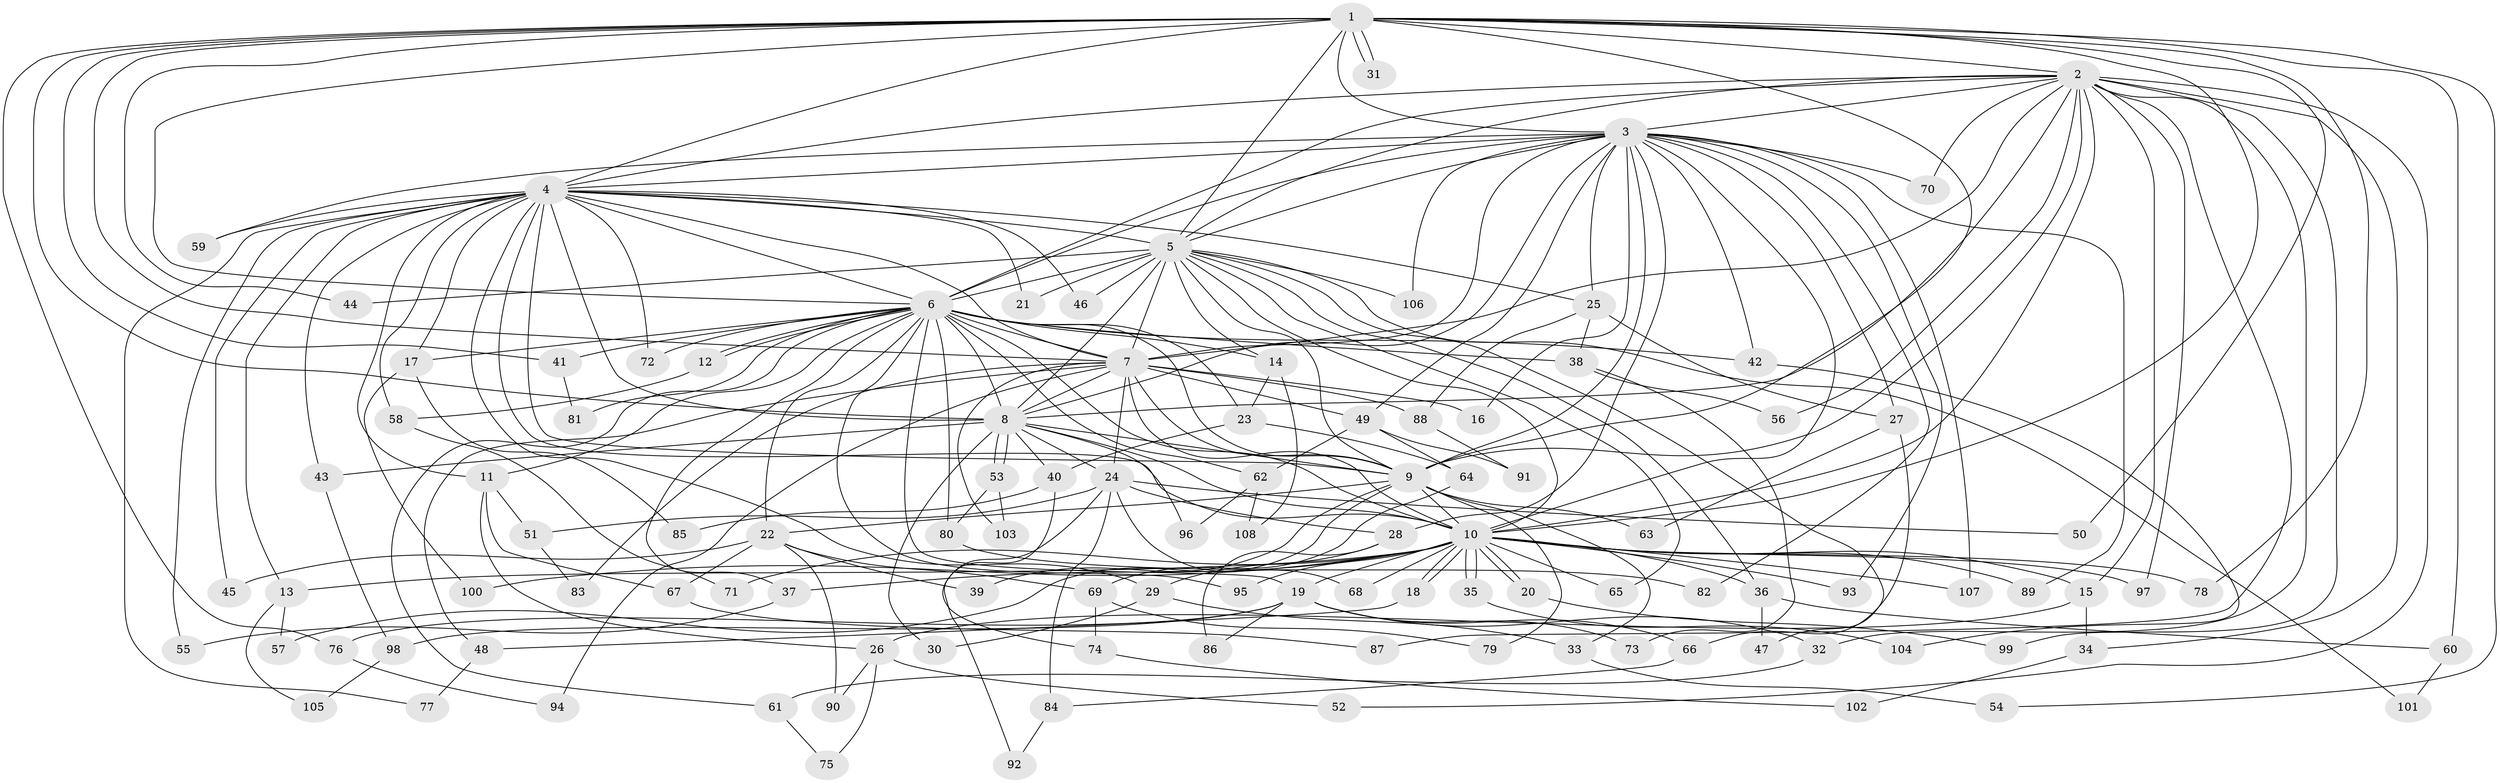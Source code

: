// coarse degree distribution, {15: 0.023255813953488372, 21: 0.023255813953488372, 20: 0.046511627906976744, 12: 0.046511627906976744, 22: 0.023255813953488372, 14: 0.023255813953488372, 11: 0.023255813953488372, 5: 0.09302325581395349, 3: 0.27906976744186046, 2: 0.2558139534883721, 8: 0.046511627906976744, 7: 0.023255813953488372, 4: 0.09302325581395349}
// Generated by graph-tools (version 1.1) at 2025/17/03/04/25 18:17:16]
// undirected, 108 vertices, 241 edges
graph export_dot {
graph [start="1"]
  node [color=gray90,style=filled];
  1;
  2;
  3;
  4;
  5;
  6;
  7;
  8;
  9;
  10;
  11;
  12;
  13;
  14;
  15;
  16;
  17;
  18;
  19;
  20;
  21;
  22;
  23;
  24;
  25;
  26;
  27;
  28;
  29;
  30;
  31;
  32;
  33;
  34;
  35;
  36;
  37;
  38;
  39;
  40;
  41;
  42;
  43;
  44;
  45;
  46;
  47;
  48;
  49;
  50;
  51;
  52;
  53;
  54;
  55;
  56;
  57;
  58;
  59;
  60;
  61;
  62;
  63;
  64;
  65;
  66;
  67;
  68;
  69;
  70;
  71;
  72;
  73;
  74;
  75;
  76;
  77;
  78;
  79;
  80;
  81;
  82;
  83;
  84;
  85;
  86;
  87;
  88;
  89;
  90;
  91;
  92;
  93;
  94;
  95;
  96;
  97;
  98;
  99;
  100;
  101;
  102;
  103;
  104;
  105;
  106;
  107;
  108;
  1 -- 2;
  1 -- 3;
  1 -- 4;
  1 -- 5;
  1 -- 6;
  1 -- 7;
  1 -- 8;
  1 -- 9;
  1 -- 10;
  1 -- 31;
  1 -- 31;
  1 -- 41;
  1 -- 44;
  1 -- 50;
  1 -- 54;
  1 -- 60;
  1 -- 76;
  1 -- 78;
  2 -- 3;
  2 -- 4;
  2 -- 5;
  2 -- 6;
  2 -- 7;
  2 -- 8;
  2 -- 9;
  2 -- 10;
  2 -- 15;
  2 -- 32;
  2 -- 34;
  2 -- 52;
  2 -- 56;
  2 -- 70;
  2 -- 87;
  2 -- 97;
  2 -- 99;
  3 -- 4;
  3 -- 5;
  3 -- 6;
  3 -- 7;
  3 -- 8;
  3 -- 9;
  3 -- 10;
  3 -- 16;
  3 -- 25;
  3 -- 27;
  3 -- 28;
  3 -- 42;
  3 -- 49;
  3 -- 59;
  3 -- 70;
  3 -- 82;
  3 -- 89;
  3 -- 93;
  3 -- 106;
  3 -- 107;
  4 -- 5;
  4 -- 6;
  4 -- 7;
  4 -- 8;
  4 -- 9;
  4 -- 10;
  4 -- 11;
  4 -- 13;
  4 -- 17;
  4 -- 21;
  4 -- 25;
  4 -- 29;
  4 -- 43;
  4 -- 45;
  4 -- 46;
  4 -- 55;
  4 -- 58;
  4 -- 59;
  4 -- 72;
  4 -- 77;
  5 -- 6;
  5 -- 7;
  5 -- 8;
  5 -- 9;
  5 -- 10;
  5 -- 14;
  5 -- 21;
  5 -- 36;
  5 -- 44;
  5 -- 46;
  5 -- 47;
  5 -- 65;
  5 -- 101;
  5 -- 106;
  6 -- 7;
  6 -- 8;
  6 -- 9;
  6 -- 10;
  6 -- 11;
  6 -- 12;
  6 -- 12;
  6 -- 14;
  6 -- 17;
  6 -- 19;
  6 -- 22;
  6 -- 23;
  6 -- 37;
  6 -- 38;
  6 -- 41;
  6 -- 42;
  6 -- 61;
  6 -- 62;
  6 -- 72;
  6 -- 80;
  6 -- 81;
  6 -- 95;
  7 -- 8;
  7 -- 9;
  7 -- 10;
  7 -- 16;
  7 -- 24;
  7 -- 48;
  7 -- 49;
  7 -- 83;
  7 -- 88;
  7 -- 94;
  7 -- 103;
  8 -- 9;
  8 -- 10;
  8 -- 24;
  8 -- 30;
  8 -- 40;
  8 -- 43;
  8 -- 53;
  8 -- 53;
  8 -- 96;
  9 -- 10;
  9 -- 22;
  9 -- 33;
  9 -- 39;
  9 -- 57;
  9 -- 63;
  9 -- 79;
  10 -- 13;
  10 -- 15;
  10 -- 18;
  10 -- 18;
  10 -- 19;
  10 -- 20;
  10 -- 20;
  10 -- 35;
  10 -- 35;
  10 -- 36;
  10 -- 37;
  10 -- 65;
  10 -- 68;
  10 -- 71;
  10 -- 78;
  10 -- 89;
  10 -- 93;
  10 -- 95;
  10 -- 97;
  10 -- 100;
  10 -- 107;
  11 -- 26;
  11 -- 51;
  11 -- 67;
  12 -- 58;
  13 -- 57;
  13 -- 105;
  14 -- 23;
  14 -- 108;
  15 -- 26;
  15 -- 34;
  17 -- 85;
  17 -- 100;
  18 -- 48;
  19 -- 32;
  19 -- 66;
  19 -- 73;
  19 -- 76;
  19 -- 86;
  19 -- 98;
  20 -- 99;
  22 -- 39;
  22 -- 45;
  22 -- 67;
  22 -- 69;
  22 -- 90;
  23 -- 40;
  23 -- 64;
  24 -- 28;
  24 -- 50;
  24 -- 51;
  24 -- 68;
  24 -- 84;
  24 -- 92;
  25 -- 27;
  25 -- 38;
  25 -- 88;
  26 -- 52;
  26 -- 75;
  26 -- 90;
  27 -- 63;
  27 -- 66;
  28 -- 29;
  28 -- 86;
  29 -- 30;
  29 -- 33;
  32 -- 61;
  33 -- 54;
  34 -- 102;
  35 -- 104;
  36 -- 47;
  36 -- 60;
  37 -- 55;
  38 -- 56;
  38 -- 73;
  40 -- 74;
  40 -- 85;
  41 -- 81;
  42 -- 104;
  43 -- 98;
  48 -- 77;
  49 -- 62;
  49 -- 64;
  49 -- 91;
  51 -- 83;
  53 -- 80;
  53 -- 103;
  58 -- 71;
  60 -- 101;
  61 -- 75;
  62 -- 96;
  62 -- 108;
  64 -- 69;
  66 -- 84;
  67 -- 87;
  69 -- 74;
  69 -- 79;
  74 -- 102;
  76 -- 94;
  80 -- 82;
  84 -- 92;
  88 -- 91;
  98 -- 105;
}
